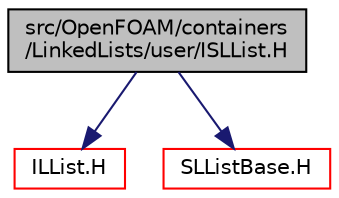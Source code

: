 digraph "src/OpenFOAM/containers/LinkedLists/user/ISLList.H"
{
  bgcolor="transparent";
  edge [fontname="Helvetica",fontsize="10",labelfontname="Helvetica",labelfontsize="10"];
  node [fontname="Helvetica",fontsize="10",shape=record];
  Node1 [label="src/OpenFOAM/containers\l/LinkedLists/user/ISLList.H",height=0.2,width=0.4,color="black", fillcolor="grey75", style="filled", fontcolor="black"];
  Node1 -> Node2 [color="midnightblue",fontsize="10",style="solid",fontname="Helvetica"];
  Node2 [label="ILList.H",height=0.2,width=0.4,color="red",URL="$a07589.html"];
  Node1 -> Node3 [color="midnightblue",fontsize="10",style="solid",fontname="Helvetica"];
  Node3 [label="SLListBase.H",height=0.2,width=0.4,color="red",URL="$a07604.html"];
}
